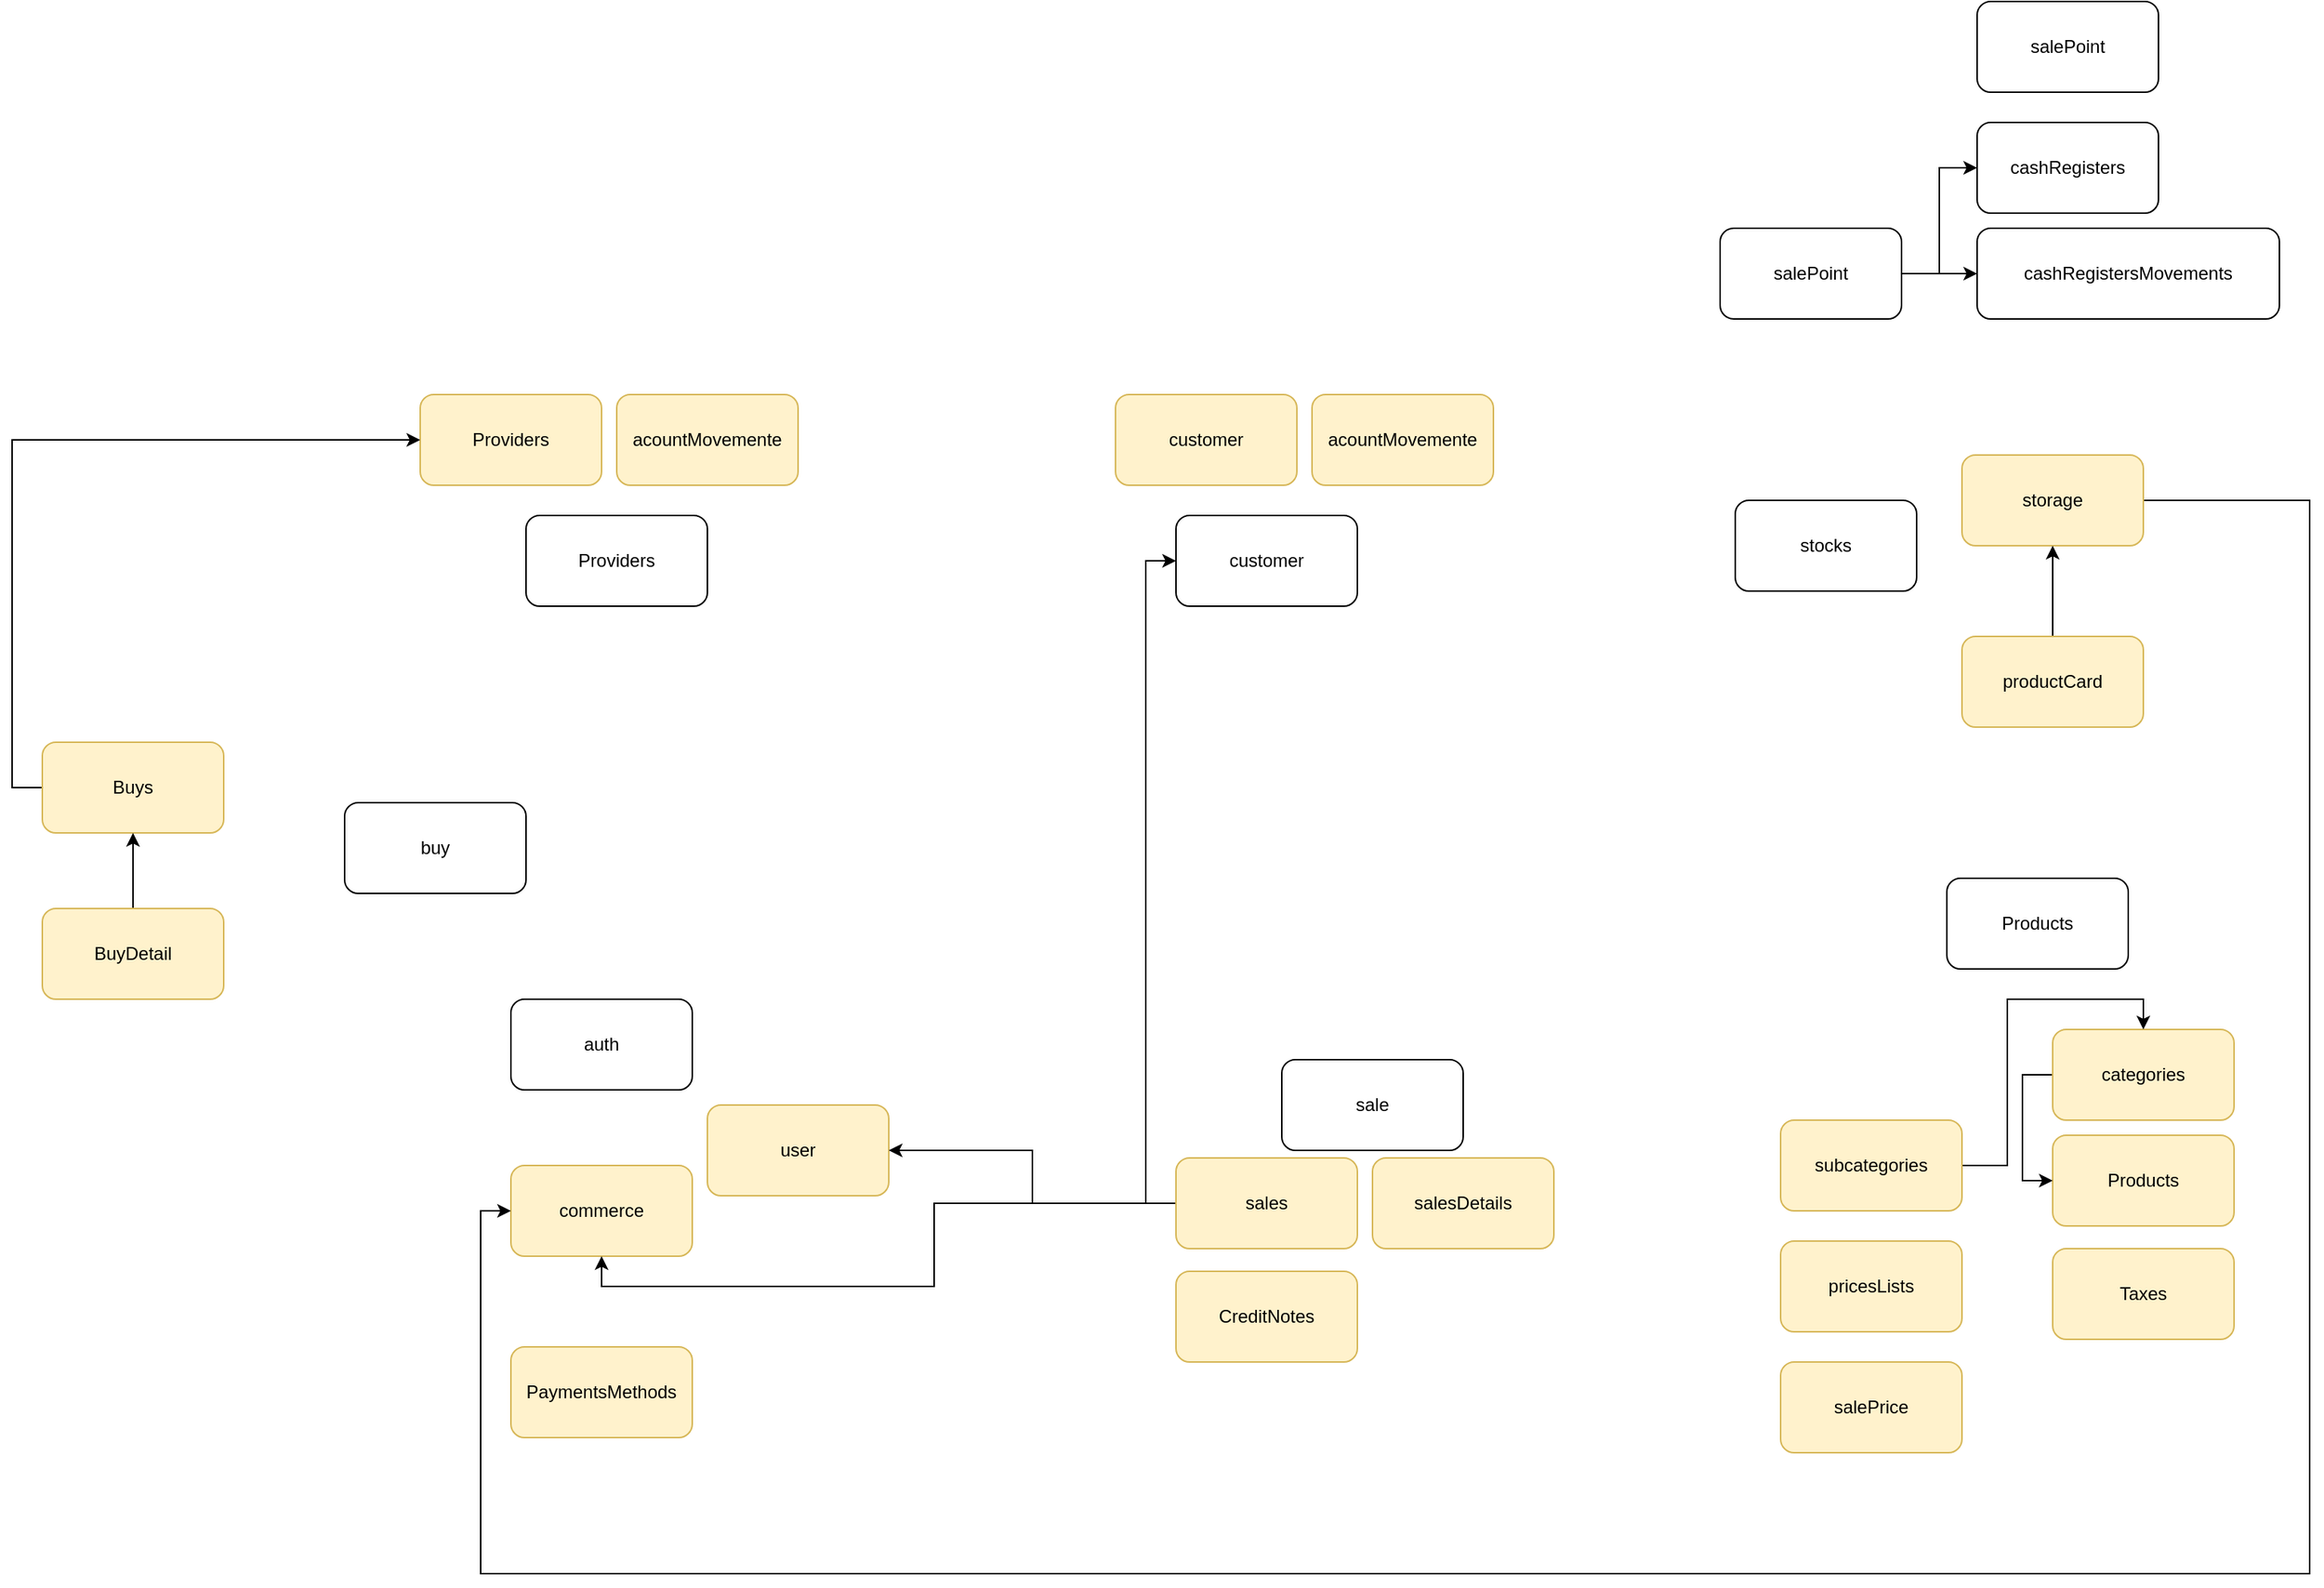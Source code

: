 <mxfile version="24.7.5">
  <diagram name="Página-1" id="q-LlOWLIsulk4anzBwMo">
    <mxGraphModel dx="2295" dy="2075" grid="1" gridSize="10" guides="1" tooltips="1" connect="1" arrows="1" fold="1" page="1" pageScale="1" pageWidth="827" pageHeight="1169" math="0" shadow="0">
      <root>
        <mxCell id="0" />
        <mxCell id="1" parent="0" />
        <mxCell id="UbnlLJE4kZI4aHe8rplR-1" value="user" style="rounded=1;whiteSpace=wrap;html=1;fillColor=#fff2cc;strokeColor=#d6b656;" vertex="1" parent="1">
          <mxGeometry x="-70" y="550" width="120" height="60" as="geometry" />
        </mxCell>
        <mxCell id="UbnlLJE4kZI4aHe8rplR-2" value="commerce" style="rounded=1;whiteSpace=wrap;html=1;fillColor=#fff2cc;strokeColor=#d6b656;" vertex="1" parent="1">
          <mxGeometry x="-200" y="590" width="120" height="60" as="geometry" />
        </mxCell>
        <mxCell id="UbnlLJE4kZI4aHe8rplR-19" style="edgeStyle=orthogonalEdgeStyle;rounded=0;orthogonalLoop=1;jettySize=auto;html=1;exitX=1;exitY=0.5;exitDx=0;exitDy=0;entryX=0;entryY=0.5;entryDx=0;entryDy=0;" edge="1" parent="1" source="UbnlLJE4kZI4aHe8rplR-3" target="UbnlLJE4kZI4aHe8rplR-17">
          <mxGeometry relative="1" as="geometry" />
        </mxCell>
        <mxCell id="UbnlLJE4kZI4aHe8rplR-20" style="edgeStyle=orthogonalEdgeStyle;rounded=0;orthogonalLoop=1;jettySize=auto;html=1;exitX=1;exitY=0.5;exitDx=0;exitDy=0;entryX=0;entryY=0.5;entryDx=0;entryDy=0;" edge="1" parent="1" source="UbnlLJE4kZI4aHe8rplR-3" target="UbnlLJE4kZI4aHe8rplR-18">
          <mxGeometry relative="1" as="geometry" />
        </mxCell>
        <mxCell id="UbnlLJE4kZI4aHe8rplR-3" value="salePoint" style="rounded=1;whiteSpace=wrap;html=1;" vertex="1" parent="1">
          <mxGeometry x="600" y="-30" width="120" height="60" as="geometry" />
        </mxCell>
        <mxCell id="UbnlLJE4kZI4aHe8rplR-4" value="Products" style="rounded=1;whiteSpace=wrap;html=1;" vertex="1" parent="1">
          <mxGeometry x="750" y="400" width="120" height="60" as="geometry" />
        </mxCell>
        <mxCell id="UbnlLJE4kZI4aHe8rplR-45" style="edgeStyle=orthogonalEdgeStyle;rounded=0;orthogonalLoop=1;jettySize=auto;html=1;exitX=1;exitY=0.5;exitDx=0;exitDy=0;entryX=0;entryY=0.5;entryDx=0;entryDy=0;" edge="1" parent="1" source="UbnlLJE4kZI4aHe8rplR-5" target="UbnlLJE4kZI4aHe8rplR-2">
          <mxGeometry relative="1" as="geometry">
            <Array as="points">
              <mxPoint x="990" y="150" />
              <mxPoint x="990" y="860" />
              <mxPoint x="-220" y="860" />
              <mxPoint x="-220" y="620" />
            </Array>
          </mxGeometry>
        </mxCell>
        <mxCell id="UbnlLJE4kZI4aHe8rplR-5" value="storage" style="rounded=1;whiteSpace=wrap;html=1;fillColor=#fff2cc;strokeColor=#d6b656;" vertex="1" parent="1">
          <mxGeometry x="760" y="120" width="120" height="60" as="geometry" />
        </mxCell>
        <mxCell id="UbnlLJE4kZI4aHe8rplR-6" value="sale" style="rounded=1;whiteSpace=wrap;html=1;" vertex="1" parent="1">
          <mxGeometry x="310" y="520" width="120" height="60" as="geometry" />
        </mxCell>
        <mxCell id="UbnlLJE4kZI4aHe8rplR-7" value="stocks" style="rounded=1;whiteSpace=wrap;html=1;" vertex="1" parent="1">
          <mxGeometry x="610" y="150" width="120" height="60" as="geometry" />
        </mxCell>
        <mxCell id="UbnlLJE4kZI4aHe8rplR-9" value="Products" style="rounded=1;whiteSpace=wrap;html=1;fillColor=#fff2cc;strokeColor=#d6b656;" vertex="1" parent="1">
          <mxGeometry x="820" y="570" width="120" height="60" as="geometry" />
        </mxCell>
        <mxCell id="UbnlLJE4kZI4aHe8rplR-47" style="edgeStyle=orthogonalEdgeStyle;rounded=0;orthogonalLoop=1;jettySize=auto;html=1;exitX=0;exitY=0.5;exitDx=0;exitDy=0;entryX=0;entryY=0.5;entryDx=0;entryDy=0;" edge="1" parent="1" source="UbnlLJE4kZI4aHe8rplR-10" target="UbnlLJE4kZI4aHe8rplR-9">
          <mxGeometry relative="1" as="geometry" />
        </mxCell>
        <mxCell id="UbnlLJE4kZI4aHe8rplR-10" value="categories" style="rounded=1;whiteSpace=wrap;html=1;fillColor=#fff2cc;strokeColor=#d6b656;" vertex="1" parent="1">
          <mxGeometry x="820" y="500" width="120" height="60" as="geometry" />
        </mxCell>
        <mxCell id="UbnlLJE4kZI4aHe8rplR-48" style="edgeStyle=orthogonalEdgeStyle;rounded=0;orthogonalLoop=1;jettySize=auto;html=1;exitX=1;exitY=0.5;exitDx=0;exitDy=0;entryX=0.5;entryY=0;entryDx=0;entryDy=0;" edge="1" parent="1" source="UbnlLJE4kZI4aHe8rplR-11" target="UbnlLJE4kZI4aHe8rplR-10">
          <mxGeometry relative="1" as="geometry" />
        </mxCell>
        <mxCell id="UbnlLJE4kZI4aHe8rplR-11" value="subcategories" style="rounded=1;whiteSpace=wrap;html=1;fillColor=#fff2cc;strokeColor=#d6b656;" vertex="1" parent="1">
          <mxGeometry x="640" y="560" width="120" height="60" as="geometry" />
        </mxCell>
        <mxCell id="UbnlLJE4kZI4aHe8rplR-12" value="pricesLists" style="rounded=1;whiteSpace=wrap;html=1;fillColor=#fff2cc;strokeColor=#d6b656;" vertex="1" parent="1">
          <mxGeometry x="640" y="640" width="120" height="60" as="geometry" />
        </mxCell>
        <mxCell id="UbnlLJE4kZI4aHe8rplR-17" value="cashRegisters" style="rounded=1;whiteSpace=wrap;html=1;" vertex="1" parent="1">
          <mxGeometry x="770" y="-100" width="120" height="60" as="geometry" />
        </mxCell>
        <mxCell id="UbnlLJE4kZI4aHe8rplR-18" value="cashRegistersMovements" style="rounded=1;whiteSpace=wrap;html=1;" vertex="1" parent="1">
          <mxGeometry x="770" y="-30" width="200" height="60" as="geometry" />
        </mxCell>
        <mxCell id="UbnlLJE4kZI4aHe8rplR-21" value="Taxes" style="rounded=1;whiteSpace=wrap;html=1;fillColor=#fff2cc;strokeColor=#d6b656;" vertex="1" parent="1">
          <mxGeometry x="820" y="645" width="120" height="60" as="geometry" />
        </mxCell>
        <mxCell id="UbnlLJE4kZI4aHe8rplR-44" style="edgeStyle=orthogonalEdgeStyle;rounded=0;orthogonalLoop=1;jettySize=auto;html=1;exitX=0.5;exitY=0;exitDx=0;exitDy=0;entryX=0.5;entryY=1;entryDx=0;entryDy=0;" edge="1" parent="1" source="UbnlLJE4kZI4aHe8rplR-22" target="UbnlLJE4kZI4aHe8rplR-5">
          <mxGeometry relative="1" as="geometry" />
        </mxCell>
        <mxCell id="UbnlLJE4kZI4aHe8rplR-22" value="productCard" style="rounded=1;whiteSpace=wrap;html=1;fillColor=#fff2cc;strokeColor=#d6b656;" vertex="1" parent="1">
          <mxGeometry x="760" y="240" width="120" height="60" as="geometry" />
        </mxCell>
        <mxCell id="UbnlLJE4kZI4aHe8rplR-23" value="customer" style="rounded=1;whiteSpace=wrap;html=1;" vertex="1" parent="1">
          <mxGeometry x="240" y="160" width="120" height="60" as="geometry" />
        </mxCell>
        <mxCell id="UbnlLJE4kZI4aHe8rplR-24" value="customer" style="rounded=1;whiteSpace=wrap;html=1;fillColor=#fff2cc;strokeColor=#d6b656;" vertex="1" parent="1">
          <mxGeometry x="200" y="80" width="120" height="60" as="geometry" />
        </mxCell>
        <mxCell id="UbnlLJE4kZI4aHe8rplR-25" value="acountMovemente" style="rounded=1;whiteSpace=wrap;html=1;fillColor=#fff2cc;strokeColor=#d6b656;" vertex="1" parent="1">
          <mxGeometry x="330" y="80" width="120" height="60" as="geometry" />
        </mxCell>
        <mxCell id="UbnlLJE4kZI4aHe8rplR-26" value="Providers" style="rounded=1;whiteSpace=wrap;html=1;" vertex="1" parent="1">
          <mxGeometry x="-190" y="160" width="120" height="60" as="geometry" />
        </mxCell>
        <mxCell id="UbnlLJE4kZI4aHe8rplR-27" value="Providers" style="rounded=1;whiteSpace=wrap;html=1;fillColor=#fff2cc;strokeColor=#d6b656;" vertex="1" parent="1">
          <mxGeometry x="-260" y="80" width="120" height="60" as="geometry" />
        </mxCell>
        <mxCell id="UbnlLJE4kZI4aHe8rplR-28" value="acountMovemente" style="rounded=1;whiteSpace=wrap;html=1;fillColor=#fff2cc;strokeColor=#d6b656;" vertex="1" parent="1">
          <mxGeometry x="-130" y="80" width="120" height="60" as="geometry" />
        </mxCell>
        <mxCell id="UbnlLJE4kZI4aHe8rplR-29" value="auth" style="rounded=1;whiteSpace=wrap;html=1;" vertex="1" parent="1">
          <mxGeometry x="-200" y="480" width="120" height="60" as="geometry" />
        </mxCell>
        <mxCell id="UbnlLJE4kZI4aHe8rplR-39" style="edgeStyle=orthogonalEdgeStyle;rounded=0;orthogonalLoop=1;jettySize=auto;html=1;exitX=0;exitY=0.5;exitDx=0;exitDy=0;entryX=0;entryY=0.5;entryDx=0;entryDy=0;" edge="1" parent="1" source="UbnlLJE4kZI4aHe8rplR-30" target="UbnlLJE4kZI4aHe8rplR-23">
          <mxGeometry relative="1" as="geometry" />
        </mxCell>
        <mxCell id="UbnlLJE4kZI4aHe8rplR-40" style="edgeStyle=orthogonalEdgeStyle;rounded=0;orthogonalLoop=1;jettySize=auto;html=1;exitX=0;exitY=0.5;exitDx=0;exitDy=0;entryX=1;entryY=0.5;entryDx=0;entryDy=0;" edge="1" parent="1" source="UbnlLJE4kZI4aHe8rplR-30" target="UbnlLJE4kZI4aHe8rplR-1">
          <mxGeometry relative="1" as="geometry" />
        </mxCell>
        <mxCell id="UbnlLJE4kZI4aHe8rplR-41" style="edgeStyle=orthogonalEdgeStyle;rounded=0;orthogonalLoop=1;jettySize=auto;html=1;exitX=0;exitY=0.5;exitDx=0;exitDy=0;entryX=0.5;entryY=1;entryDx=0;entryDy=0;" edge="1" parent="1" source="UbnlLJE4kZI4aHe8rplR-30" target="UbnlLJE4kZI4aHe8rplR-2">
          <mxGeometry relative="1" as="geometry" />
        </mxCell>
        <mxCell id="UbnlLJE4kZI4aHe8rplR-30" value="sales" style="rounded=1;whiteSpace=wrap;html=1;fillColor=#fff2cc;strokeColor=#d6b656;" vertex="1" parent="1">
          <mxGeometry x="240" y="585" width="120" height="60" as="geometry" />
        </mxCell>
        <mxCell id="UbnlLJE4kZI4aHe8rplR-31" value="salesDetails" style="rounded=1;whiteSpace=wrap;html=1;fillColor=#fff2cc;strokeColor=#d6b656;" vertex="1" parent="1">
          <mxGeometry x="370" y="585" width="120" height="60" as="geometry" />
        </mxCell>
        <mxCell id="UbnlLJE4kZI4aHe8rplR-32" value="PaymentsMethods" style="rounded=1;whiteSpace=wrap;html=1;fillColor=#fff2cc;strokeColor=#d6b656;" vertex="1" parent="1">
          <mxGeometry x="-200" y="710" width="120" height="60" as="geometry" />
        </mxCell>
        <mxCell id="UbnlLJE4kZI4aHe8rplR-33" value="CreditNotes" style="rounded=1;whiteSpace=wrap;html=1;fillColor=#fff2cc;strokeColor=#d6b656;" vertex="1" parent="1">
          <mxGeometry x="240" y="660" width="120" height="60" as="geometry" />
        </mxCell>
        <mxCell id="UbnlLJE4kZI4aHe8rplR-34" value="salePoint" style="rounded=1;whiteSpace=wrap;html=1;" vertex="1" parent="1">
          <mxGeometry x="770" y="-180" width="120" height="60" as="geometry" />
        </mxCell>
        <mxCell id="UbnlLJE4kZI4aHe8rplR-35" value="buy" style="rounded=1;whiteSpace=wrap;html=1;" vertex="1" parent="1">
          <mxGeometry x="-310" y="350" width="120" height="60" as="geometry" />
        </mxCell>
        <mxCell id="UbnlLJE4kZI4aHe8rplR-38" style="edgeStyle=orthogonalEdgeStyle;rounded=0;orthogonalLoop=1;jettySize=auto;html=1;exitX=0;exitY=0.5;exitDx=0;exitDy=0;entryX=0;entryY=0.5;entryDx=0;entryDy=0;" edge="1" parent="1" source="UbnlLJE4kZI4aHe8rplR-36" target="UbnlLJE4kZI4aHe8rplR-27">
          <mxGeometry relative="1" as="geometry" />
        </mxCell>
        <mxCell id="UbnlLJE4kZI4aHe8rplR-36" value="Buys" style="rounded=1;whiteSpace=wrap;html=1;fillColor=#fff2cc;strokeColor=#d6b656;" vertex="1" parent="1">
          <mxGeometry x="-510" y="310" width="120" height="60" as="geometry" />
        </mxCell>
        <mxCell id="UbnlLJE4kZI4aHe8rplR-43" style="edgeStyle=orthogonalEdgeStyle;rounded=0;orthogonalLoop=1;jettySize=auto;html=1;exitX=0.5;exitY=0;exitDx=0;exitDy=0;" edge="1" parent="1" source="UbnlLJE4kZI4aHe8rplR-37" target="UbnlLJE4kZI4aHe8rplR-36">
          <mxGeometry relative="1" as="geometry" />
        </mxCell>
        <mxCell id="UbnlLJE4kZI4aHe8rplR-37" value="BuyDetail" style="rounded=1;whiteSpace=wrap;html=1;fillColor=#fff2cc;strokeColor=#d6b656;" vertex="1" parent="1">
          <mxGeometry x="-510" y="420" width="120" height="60" as="geometry" />
        </mxCell>
        <mxCell id="UbnlLJE4kZI4aHe8rplR-46" value="salePrice" style="rounded=1;whiteSpace=wrap;html=1;fillColor=#fff2cc;strokeColor=#d6b656;" vertex="1" parent="1">
          <mxGeometry x="640" y="720" width="120" height="60" as="geometry" />
        </mxCell>
      </root>
    </mxGraphModel>
  </diagram>
</mxfile>
